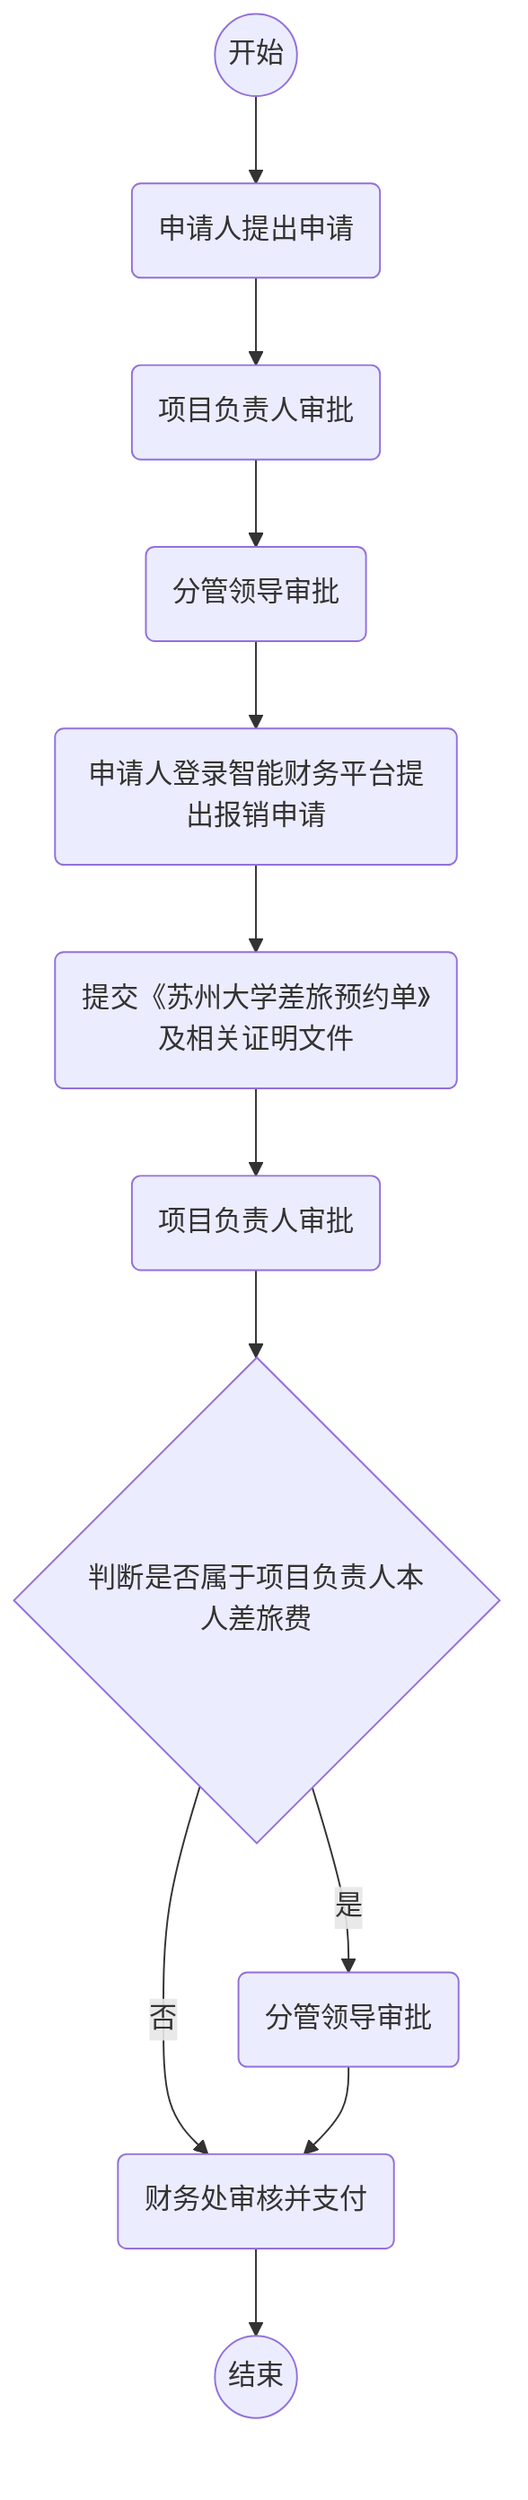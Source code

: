 flowchart TD
    A((开始)) --> B(申请人提出申请)
    B --> C(项目负责人审批)
    C --> D(分管领导审批)
    D --> E(申请人登录智能财务平台提出报销申请)
    E --> F(提交《苏州大学差旅预约单》及相关证明文件)
    F --> G(项目负责人审批)
    G --> H{判断是否属于项目负责人本人差旅费}
    H -->|是| I(分管领导审批)
    H -->|否| J(财务处审核并支付)
    I --> J
    J --> K((结束))